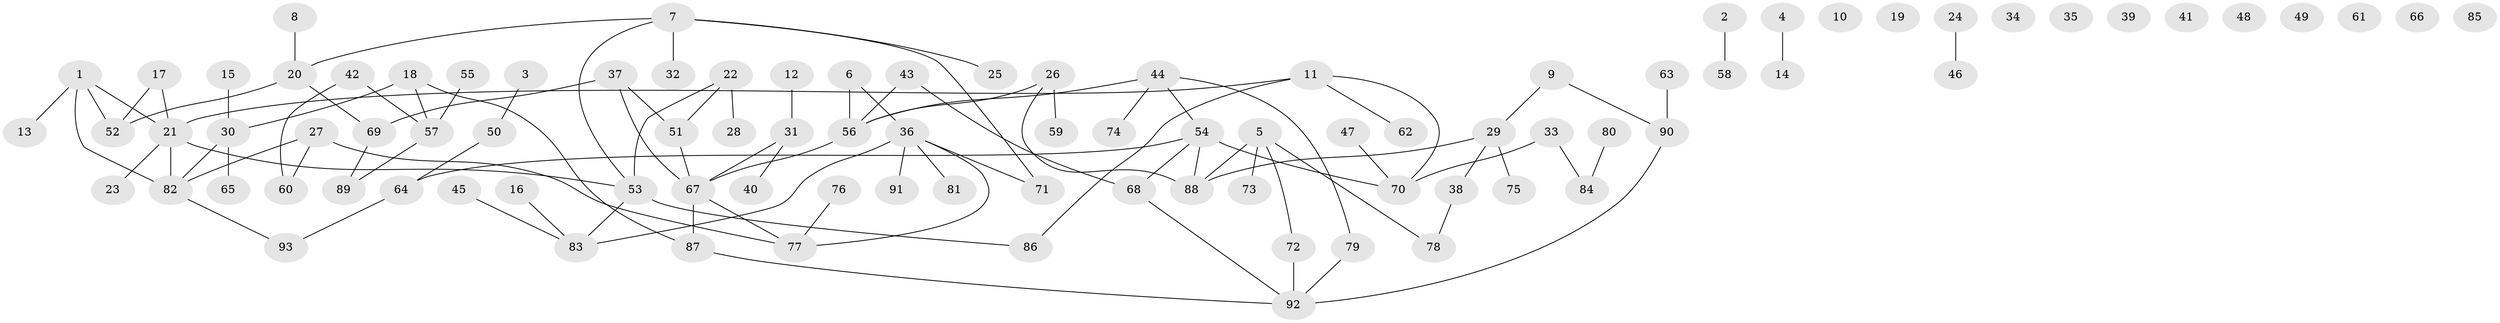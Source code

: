 // Generated by graph-tools (version 1.1) at 2025/25/03/09/25 03:25:21]
// undirected, 93 vertices, 100 edges
graph export_dot {
graph [start="1"]
  node [color=gray90,style=filled];
  1;
  2;
  3;
  4;
  5;
  6;
  7;
  8;
  9;
  10;
  11;
  12;
  13;
  14;
  15;
  16;
  17;
  18;
  19;
  20;
  21;
  22;
  23;
  24;
  25;
  26;
  27;
  28;
  29;
  30;
  31;
  32;
  33;
  34;
  35;
  36;
  37;
  38;
  39;
  40;
  41;
  42;
  43;
  44;
  45;
  46;
  47;
  48;
  49;
  50;
  51;
  52;
  53;
  54;
  55;
  56;
  57;
  58;
  59;
  60;
  61;
  62;
  63;
  64;
  65;
  66;
  67;
  68;
  69;
  70;
  71;
  72;
  73;
  74;
  75;
  76;
  77;
  78;
  79;
  80;
  81;
  82;
  83;
  84;
  85;
  86;
  87;
  88;
  89;
  90;
  91;
  92;
  93;
  1 -- 13;
  1 -- 21;
  1 -- 52;
  1 -- 82;
  2 -- 58;
  3 -- 50;
  4 -- 14;
  5 -- 72;
  5 -- 73;
  5 -- 78;
  5 -- 88;
  6 -- 36;
  6 -- 56;
  7 -- 20;
  7 -- 25;
  7 -- 32;
  7 -- 53;
  7 -- 71;
  8 -- 20;
  9 -- 29;
  9 -- 90;
  11 -- 21;
  11 -- 62;
  11 -- 70;
  11 -- 86;
  12 -- 31;
  15 -- 30;
  16 -- 83;
  17 -- 21;
  17 -- 52;
  18 -- 30;
  18 -- 57;
  18 -- 87;
  20 -- 52;
  20 -- 69;
  21 -- 23;
  21 -- 53;
  21 -- 82;
  22 -- 28;
  22 -- 51;
  22 -- 53;
  24 -- 46;
  26 -- 56;
  26 -- 59;
  26 -- 88;
  27 -- 60;
  27 -- 77;
  27 -- 82;
  29 -- 38;
  29 -- 75;
  29 -- 88;
  30 -- 65;
  30 -- 82;
  31 -- 40;
  31 -- 67;
  33 -- 70;
  33 -- 84;
  36 -- 71;
  36 -- 77;
  36 -- 81;
  36 -- 83;
  36 -- 91;
  37 -- 51;
  37 -- 67;
  37 -- 69;
  38 -- 78;
  42 -- 57;
  42 -- 60;
  43 -- 56;
  43 -- 68;
  44 -- 54;
  44 -- 56;
  44 -- 74;
  44 -- 79;
  45 -- 83;
  47 -- 70;
  50 -- 64;
  51 -- 67;
  53 -- 83;
  53 -- 86;
  54 -- 64;
  54 -- 68;
  54 -- 70;
  54 -- 88;
  55 -- 57;
  56 -- 67;
  57 -- 89;
  63 -- 90;
  64 -- 93;
  67 -- 77;
  67 -- 87;
  68 -- 92;
  69 -- 89;
  72 -- 92;
  76 -- 77;
  79 -- 92;
  80 -- 84;
  82 -- 93;
  87 -- 92;
  90 -- 92;
}
